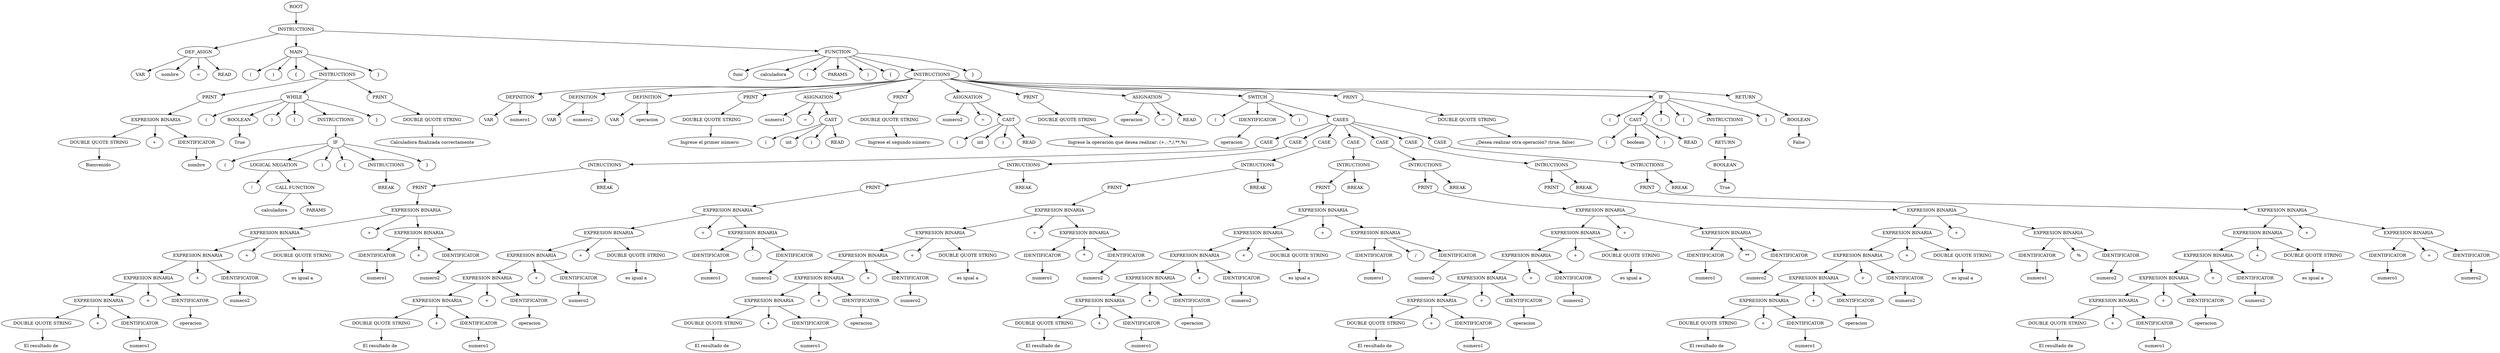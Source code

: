 digraph {
n0[label="ROOT"];
n1[label="INSTRUCTIONS"];
n0->n1;
n2[label="DEF_ASIGN"];
n1->n2;
n3[label="VAR"];
n2->n3;
n4[label="nombre"];
n2->n4;
n5[label="="];
n2->n5;
n6[label="READ"];
n2->n6;
n7[label="MAIN"];
n1->n7;
n8[label="("];
n7->n8;
n9[label=")"];
n7->n9;
n10[label="{"];
n7->n10;
n11[label="INSTRUCTIONS"];
n7->n11;
n12[label="PRINT"];
n11->n12;
n13[label="EXPRESION BINARIA"];
n12->n13;
n14[label="DOUBLE QUOTE STRING"];
n13->n14;
n15[label="Bienvenido "];
n14->n15;
n16[label="+"];
n13->n16;
n17[label="IDENTIFICATOR"];
n13->n17;
n18[label="nombre"];
n17->n18;
n19[label="WHILE"];
n11->n19;
n20[label="("];
n19->n20;
n21[label="BOOLEAN"];
n19->n21;
n22[label="True"];
n21->n22;
n23[label=")"];
n19->n23;
n24[label="{"];
n19->n24;
n25[label="INSTRUCTIONS"];
n19->n25;
n26[label="IF"];
n25->n26;
n27[label="("];
n26->n27;
n28[label="LOGICAL NEGATION"];
n26->n28;
n29[label="!"];
n28->n29;
n30[label="CALL FUNCTION"];
n28->n30;
n31[label="calculadora"];
n30->n31;
n32[label="PARAMS"];
n30->n32;
n33[label=")"];
n26->n33;
n34[label="{"];
n26->n34;
n35[label="INSTRUCTIONS"];
n26->n35;
n36[label="BREAK"];
n35->n36;
n37[label="}"];
n26->n37;
n38[label="}"];
n19->n38;
n39[label="PRINT"];
n11->n39;
n40[label="DOUBLE QUOTE STRING"];
n39->n40;
n41[label="Calculadora finalizada correctamente"];
n40->n41;
n42[label="}"];
n7->n42;
n43[label="FUNCTION"];
n1->n43;
n44[label="func"];
n43->n44;
n45[label="calculadora"];
n43->n45;
n46[label="("];
n43->n46;
n47[label="PARAMS"];
n43->n47;
n48[label=")"];
n43->n48;
n49[label="{"];
n43->n49;
n50[label="INSTRUCTIONS"];
n43->n50;
n51[label="DEFINITION"];
n50->n51;
n52[label="VAR"];
n51->n52;
n53[label="numero1"];
n51->n53;
n54[label="DEFINITION"];
n50->n54;
n55[label="VAR"];
n54->n55;
n56[label="numero2"];
n54->n56;
n57[label="DEFINITION"];
n50->n57;
n58[label="VAR"];
n57->n58;
n59[label="operacion"];
n57->n59;
n60[label="PRINT"];
n50->n60;
n61[label="DOUBLE QUOTE STRING"];
n60->n61;
n62[label="Ingrese el primer número:
"];
n61->n62;
n63[label="ASIGNATION"];
n50->n63;
n64[label="numero1"];
n63->n64;
n65[label="="];
n63->n65;
n66[label="CAST"];
n63->n66;
n67[label="("];
n66->n67;
n68[label="int"];
n66->n68;
n69[label=")"];
n66->n69;
n70[label="READ"];
n66->n70;
n71[label="PRINT"];
n50->n71;
n72[label="DOUBLE QUOTE STRING"];
n71->n72;
n73[label="Ingrese el segundo número:
"];
n72->n73;
n74[label="ASIGNATION"];
n50->n74;
n75[label="numero2"];
n74->n75;
n76[label="="];
n74->n76;
n77[label="CAST"];
n74->n77;
n78[label="("];
n77->n78;
n79[label="int"];
n77->n79;
n80[label=")"];
n77->n80;
n81[label="READ"];
n77->n81;
n82[label="PRINT"];
n50->n82;
n83[label="DOUBLE QUOTE STRING"];
n82->n83;
n84[label="Ingrese la operación que desea realizar: (+,-,*,/,**,%)
"];
n83->n84;
n85[label="ASIGNATION"];
n50->n85;
n86[label="operacion"];
n85->n86;
n87[label="="];
n85->n87;
n88[label="READ"];
n85->n88;
n89[label="SWITCH"];
n50->n89;
n90[label="("];
n89->n90;
n91[label="IDENTIFICATOR"];
n89->n91;
n92[label="operacion"];
n91->n92;
n93[label=")"];
n89->n93;
n94[label="CASES"];
n89->n94;
n95[label="CASE"];
n94->n95;
n96[label="INTRUCTIONS"];
n95->n96;
n97[label="PRINT"];
n96->n97;
n98[label="EXPRESION BINARIA"];
n97->n98;
n99[label="EXPRESION BINARIA"];
n98->n99;
n100[label="EXPRESION BINARIA"];
n99->n100;
n101[label="EXPRESION BINARIA"];
n100->n101;
n102[label="EXPRESION BINARIA"];
n101->n102;
n103[label="DOUBLE QUOTE STRING"];
n102->n103;
n104[label="El resultado de  "];
n103->n104;
n105[label="+"];
n102->n105;
n106[label="IDENTIFICATOR"];
n102->n106;
n107[label="numero1"];
n106->n107;
n108[label="+"];
n101->n108;
n109[label="IDENTIFICATOR"];
n101->n109;
n110[label="operacion"];
n109->n110;
n111[label="+"];
n100->n111;
n112[label="IDENTIFICATOR"];
n100->n112;
n113[label="numero2"];
n112->n113;
n114[label="+"];
n99->n114;
n115[label="DOUBLE QUOTE STRING"];
n99->n115;
n116[label=" es igual a "];
n115->n116;
n117[label="+"];
n98->n117;
n118[label="EXPRESION BINARIA"];
n98->n118;
n119[label="IDENTIFICATOR"];
n118->n119;
n120[label="numero1"];
n119->n120;
n121[label="+"];
n118->n121;
n122[label="IDENTIFICATOR"];
n118->n122;
n123[label="numero2"];
n122->n123;
n124[label="BREAK"];
n96->n124;
n125[label="CASE"];
n94->n125;
n126[label="INTRUCTIONS"];
n125->n126;
n127[label="PRINT"];
n126->n127;
n128[label="EXPRESION BINARIA"];
n127->n128;
n129[label="EXPRESION BINARIA"];
n128->n129;
n130[label="EXPRESION BINARIA"];
n129->n130;
n131[label="EXPRESION BINARIA"];
n130->n131;
n132[label="EXPRESION BINARIA"];
n131->n132;
n133[label="DOUBLE QUOTE STRING"];
n132->n133;
n134[label="El resultado de  "];
n133->n134;
n135[label="+"];
n132->n135;
n136[label="IDENTIFICATOR"];
n132->n136;
n137[label="numero1"];
n136->n137;
n138[label="+"];
n131->n138;
n139[label="IDENTIFICATOR"];
n131->n139;
n140[label="operacion"];
n139->n140;
n141[label="+"];
n130->n141;
n142[label="IDENTIFICATOR"];
n130->n142;
n143[label="numero2"];
n142->n143;
n144[label="+"];
n129->n144;
n145[label="DOUBLE QUOTE STRING"];
n129->n145;
n146[label=" es igual a "];
n145->n146;
n147[label="+"];
n128->n147;
n148[label="EXPRESION BINARIA"];
n128->n148;
n149[label="IDENTIFICATOR"];
n148->n149;
n150[label="numero1"];
n149->n150;
n151[label="-"];
n148->n151;
n152[label="IDENTIFICATOR"];
n148->n152;
n153[label="numero2"];
n152->n153;
n154[label="BREAK"];
n126->n154;
n155[label="CASE"];
n94->n155;
n156[label="INTRUCTIONS"];
n155->n156;
n157[label="PRINT"];
n156->n157;
n158[label="EXPRESION BINARIA"];
n157->n158;
n159[label="EXPRESION BINARIA"];
n158->n159;
n160[label="EXPRESION BINARIA"];
n159->n160;
n161[label="EXPRESION BINARIA"];
n160->n161;
n162[label="EXPRESION BINARIA"];
n161->n162;
n163[label="DOUBLE QUOTE STRING"];
n162->n163;
n164[label="El resultado de  "];
n163->n164;
n165[label="+"];
n162->n165;
n166[label="IDENTIFICATOR"];
n162->n166;
n167[label="numero1"];
n166->n167;
n168[label="+"];
n161->n168;
n169[label="IDENTIFICATOR"];
n161->n169;
n170[label="operacion"];
n169->n170;
n171[label="+"];
n160->n171;
n172[label="IDENTIFICATOR"];
n160->n172;
n173[label="numero2"];
n172->n173;
n174[label="+"];
n159->n174;
n175[label="DOUBLE QUOTE STRING"];
n159->n175;
n176[label=" es igual a "];
n175->n176;
n177[label="+"];
n158->n177;
n178[label="EXPRESION BINARIA"];
n158->n178;
n179[label="IDENTIFICATOR"];
n178->n179;
n180[label="numero1"];
n179->n180;
n181[label="*"];
n178->n181;
n182[label="IDENTIFICATOR"];
n178->n182;
n183[label="numero2"];
n182->n183;
n184[label="BREAK"];
n156->n184;
n185[label="CASE"];
n94->n185;
n186[label="INTRUCTIONS"];
n185->n186;
n187[label="PRINT"];
n186->n187;
n188[label="EXPRESION BINARIA"];
n187->n188;
n189[label="EXPRESION BINARIA"];
n188->n189;
n190[label="EXPRESION BINARIA"];
n189->n190;
n191[label="EXPRESION BINARIA"];
n190->n191;
n192[label="EXPRESION BINARIA"];
n191->n192;
n193[label="DOUBLE QUOTE STRING"];
n192->n193;
n194[label="El resultado de  "];
n193->n194;
n195[label="+"];
n192->n195;
n196[label="IDENTIFICATOR"];
n192->n196;
n197[label="numero1"];
n196->n197;
n198[label="+"];
n191->n198;
n199[label="IDENTIFICATOR"];
n191->n199;
n200[label="operacion"];
n199->n200;
n201[label="+"];
n190->n201;
n202[label="IDENTIFICATOR"];
n190->n202;
n203[label="numero2"];
n202->n203;
n204[label="+"];
n189->n204;
n205[label="DOUBLE QUOTE STRING"];
n189->n205;
n206[label=" es igual a "];
n205->n206;
n207[label="+"];
n188->n207;
n208[label="EXPRESION BINARIA"];
n188->n208;
n209[label="IDENTIFICATOR"];
n208->n209;
n210[label="numero1"];
n209->n210;
n211[label="/"];
n208->n211;
n212[label="IDENTIFICATOR"];
n208->n212;
n213[label="numero2"];
n212->n213;
n214[label="BREAK"];
n186->n214;
n215[label="CASE"];
n94->n215;
n216[label="INTRUCTIONS"];
n215->n216;
n217[label="PRINT"];
n216->n217;
n218[label="EXPRESION BINARIA"];
n217->n218;
n219[label="EXPRESION BINARIA"];
n218->n219;
n220[label="EXPRESION BINARIA"];
n219->n220;
n221[label="EXPRESION BINARIA"];
n220->n221;
n222[label="EXPRESION BINARIA"];
n221->n222;
n223[label="DOUBLE QUOTE STRING"];
n222->n223;
n224[label="El resultado de  "];
n223->n224;
n225[label="+"];
n222->n225;
n226[label="IDENTIFICATOR"];
n222->n226;
n227[label="numero1"];
n226->n227;
n228[label="+"];
n221->n228;
n229[label="IDENTIFICATOR"];
n221->n229;
n230[label="operacion"];
n229->n230;
n231[label="+"];
n220->n231;
n232[label="IDENTIFICATOR"];
n220->n232;
n233[label="numero2"];
n232->n233;
n234[label="+"];
n219->n234;
n235[label="DOUBLE QUOTE STRING"];
n219->n235;
n236[label=" es igual a "];
n235->n236;
n237[label="+"];
n218->n237;
n238[label="EXPRESION BINARIA"];
n218->n238;
n239[label="IDENTIFICATOR"];
n238->n239;
n240[label="numero1"];
n239->n240;
n241[label="**"];
n238->n241;
n242[label="IDENTIFICATOR"];
n238->n242;
n243[label="numero2"];
n242->n243;
n244[label="BREAK"];
n216->n244;
n245[label="CASE"];
n94->n245;
n246[label="INTRUCTIONS"];
n245->n246;
n247[label="PRINT"];
n246->n247;
n248[label="EXPRESION BINARIA"];
n247->n248;
n249[label="EXPRESION BINARIA"];
n248->n249;
n250[label="EXPRESION BINARIA"];
n249->n250;
n251[label="EXPRESION BINARIA"];
n250->n251;
n252[label="EXPRESION BINARIA"];
n251->n252;
n253[label="DOUBLE QUOTE STRING"];
n252->n253;
n254[label="El resultado de  "];
n253->n254;
n255[label="+"];
n252->n255;
n256[label="IDENTIFICATOR"];
n252->n256;
n257[label="numero1"];
n256->n257;
n258[label="+"];
n251->n258;
n259[label="IDENTIFICATOR"];
n251->n259;
n260[label="operacion"];
n259->n260;
n261[label="+"];
n250->n261;
n262[label="IDENTIFICATOR"];
n250->n262;
n263[label="numero2"];
n262->n263;
n264[label="+"];
n249->n264;
n265[label="DOUBLE QUOTE STRING"];
n249->n265;
n266[label=" es igual a "];
n265->n266;
n267[label="+"];
n248->n267;
n268[label="EXPRESION BINARIA"];
n248->n268;
n269[label="IDENTIFICATOR"];
n268->n269;
n270[label="numero1"];
n269->n270;
n271[label="%"];
n268->n271;
n272[label="IDENTIFICATOR"];
n268->n272;
n273[label="numero2"];
n272->n273;
n274[label="BREAK"];
n246->n274;
n275[label="CASE"];
n94->n275;
n276[label="INTRUCTIONS"];
n275->n276;
n277[label="PRINT"];
n276->n277;
n278[label="EXPRESION BINARIA"];
n277->n278;
n279[label="EXPRESION BINARIA"];
n278->n279;
n280[label="EXPRESION BINARIA"];
n279->n280;
n281[label="EXPRESION BINARIA"];
n280->n281;
n282[label="EXPRESION BINARIA"];
n281->n282;
n283[label="DOUBLE QUOTE STRING"];
n282->n283;
n284[label="El resultado de  "];
n283->n284;
n285[label="+"];
n282->n285;
n286[label="IDENTIFICATOR"];
n282->n286;
n287[label="numero1"];
n286->n287;
n288[label="+"];
n281->n288;
n289[label="IDENTIFICATOR"];
n281->n289;
n290[label="operacion"];
n289->n290;
n291[label="+"];
n280->n291;
n292[label="IDENTIFICATOR"];
n280->n292;
n293[label="numero2"];
n292->n293;
n294[label="+"];
n279->n294;
n295[label="DOUBLE QUOTE STRING"];
n279->n295;
n296[label=" es igual a "];
n295->n296;
n297[label="+"];
n278->n297;
n298[label="EXPRESION BINARIA"];
n278->n298;
n299[label="IDENTIFICATOR"];
n298->n299;
n300[label="numero1"];
n299->n300;
n301[label="+"];
n298->n301;
n302[label="IDENTIFICATOR"];
n298->n302;
n303[label="numero2"];
n302->n303;
n304[label="BREAK"];
n276->n304;
n305[label="PRINT"];
n50->n305;
n306[label="DOUBLE QUOTE STRING"];
n305->n306;
n307[label="¿Desea realizar otra operación? (true, false)
"];
n306->n307;
n308[label="IF"];
n50->n308;
n309[label="("];
n308->n309;
n310[label="CAST"];
n308->n310;
n311[label="("];
n310->n311;
n312[label="boolean"];
n310->n312;
n313[label=")"];
n310->n313;
n314[label="READ"];
n310->n314;
n315[label=")"];
n308->n315;
n316[label="{"];
n308->n316;
n317[label="INSTRUCTIONS"];
n308->n317;
n318[label="RETURN"];
n317->n318;
n319[label="BOOLEAN"];
n318->n319;
n320[label="True"];
n319->n320;
n321[label="}"];
n308->n321;
n322[label="RETURN"];
n50->n322;
n323[label="BOOLEAN"];
n322->n323;
n324[label="False"];
n323->n324;
n325[label="}"];
n43->n325;
}